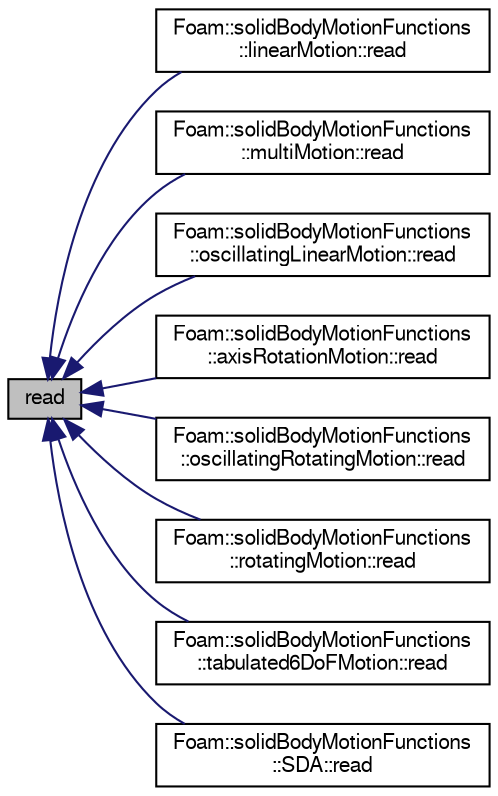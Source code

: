 digraph "read"
{
  bgcolor="transparent";
  edge [fontname="FreeSans",fontsize="10",labelfontname="FreeSans",labelfontsize="10"];
  node [fontname="FreeSans",fontsize="10",shape=record];
  rankdir="LR";
  Node1 [label="read",height=0.2,width=0.4,color="black", fillcolor="grey75", style="filled" fontcolor="black"];
  Node1 -> Node2 [dir="back",color="midnightblue",fontsize="10",style="solid",fontname="FreeSans"];
  Node2 [label="Foam::solidBodyMotionFunctions\l::linearMotion::read",height=0.2,width=0.4,color="black",URL="$a01301.html#afeed4512a4be2653bc44cb43a1ae0788",tooltip="Update properties from given dictionary. "];
  Node1 -> Node3 [dir="back",color="midnightblue",fontsize="10",style="solid",fontname="FreeSans"];
  Node3 [label="Foam::solidBodyMotionFunctions\l::multiMotion::read",height=0.2,width=0.4,color="black",URL="$a01502.html#afeed4512a4be2653bc44cb43a1ae0788",tooltip="Update properties from given dictionary. "];
  Node1 -> Node4 [dir="back",color="midnightblue",fontsize="10",style="solid",fontname="FreeSans"];
  Node4 [label="Foam::solidBodyMotionFunctions\l::oscillatingLinearMotion::read",height=0.2,width=0.4,color="black",URL="$a01680.html#afeed4512a4be2653bc44cb43a1ae0788",tooltip="Update properties from given dictionary. "];
  Node1 -> Node5 [dir="back",color="midnightblue",fontsize="10",style="solid",fontname="FreeSans"];
  Node5 [label="Foam::solidBodyMotionFunctions\l::axisRotationMotion::read",height=0.2,width=0.4,color="black",URL="$a00084.html#afeed4512a4be2653bc44cb43a1ae0788",tooltip="Update properties from given dictionary. "];
  Node1 -> Node6 [dir="back",color="midnightblue",fontsize="10",style="solid",fontname="FreeSans"];
  Node6 [label="Foam::solidBodyMotionFunctions\l::oscillatingRotatingMotion::read",height=0.2,width=0.4,color="black",URL="$a01681.html#afeed4512a4be2653bc44cb43a1ae0788",tooltip="Update properties from given dictionary. "];
  Node1 -> Node7 [dir="back",color="midnightblue",fontsize="10",style="solid",fontname="FreeSans"];
  Node7 [label="Foam::solidBodyMotionFunctions\l::rotatingMotion::read",height=0.2,width=0.4,color="black",URL="$a02154.html#afeed4512a4be2653bc44cb43a1ae0788",tooltip="Update properties from given dictionary. "];
  Node1 -> Node8 [dir="back",color="midnightblue",fontsize="10",style="solid",fontname="FreeSans"];
  Node8 [label="Foam::solidBodyMotionFunctions\l::tabulated6DoFMotion::read",height=0.2,width=0.4,color="black",URL="$a02482.html#afeed4512a4be2653bc44cb43a1ae0788",tooltip="Update properties from given dictionary. "];
  Node1 -> Node9 [dir="back",color="midnightblue",fontsize="10",style="solid",fontname="FreeSans"];
  Node9 [label="Foam::solidBodyMotionFunctions\l::SDA::read",height=0.2,width=0.4,color="black",URL="$a02187.html#afeed4512a4be2653bc44cb43a1ae0788",tooltip="Update properties from given dictionary. "];
}
